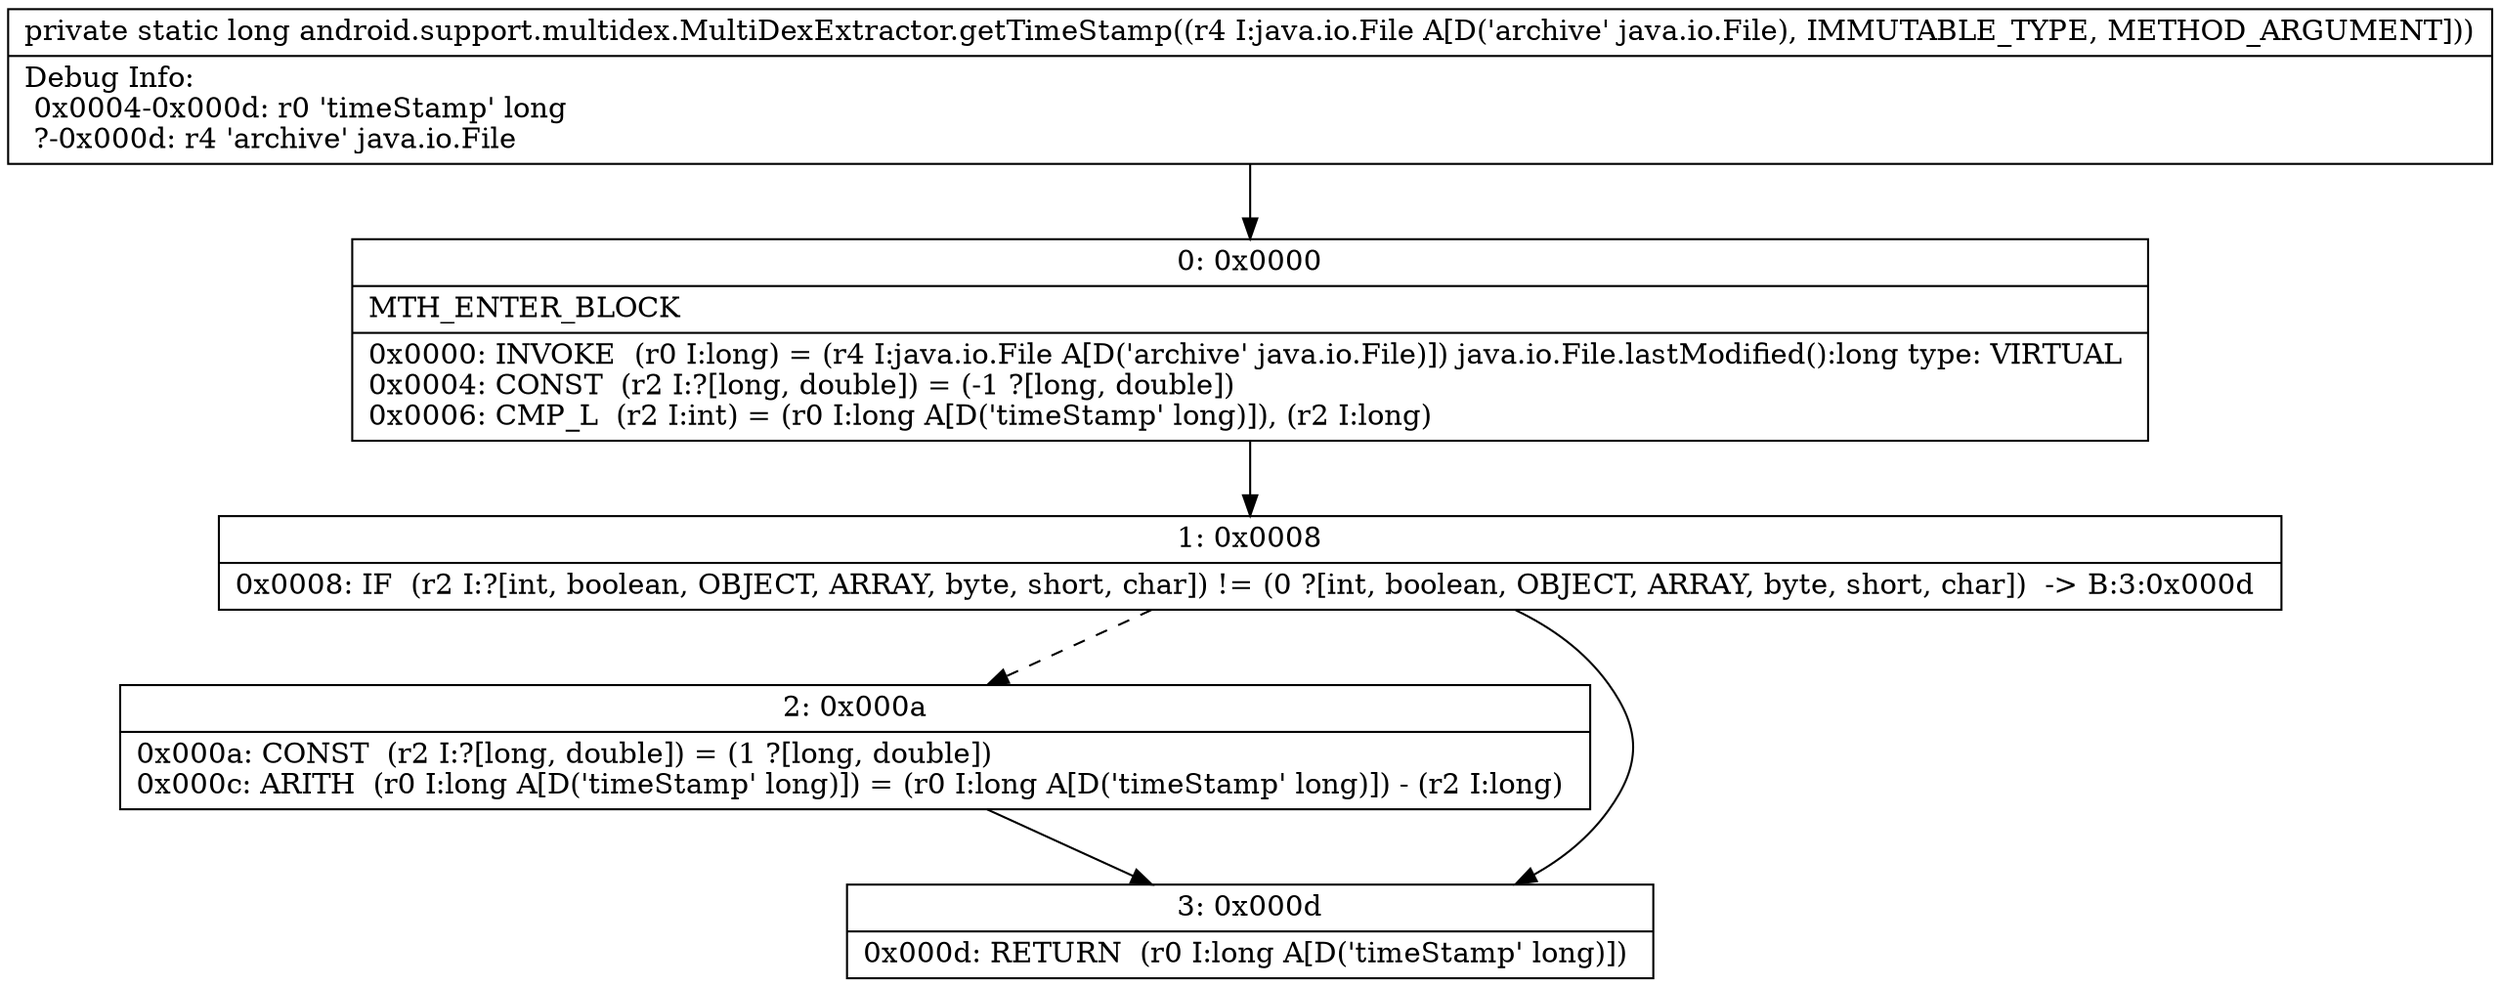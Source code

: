 digraph "CFG forandroid.support.multidex.MultiDexExtractor.getTimeStamp(Ljava\/io\/File;)J" {
Node_0 [shape=record,label="{0\:\ 0x0000|MTH_ENTER_BLOCK\l|0x0000: INVOKE  (r0 I:long) = (r4 I:java.io.File A[D('archive' java.io.File)]) java.io.File.lastModified():long type: VIRTUAL \l0x0004: CONST  (r2 I:?[long, double]) = (\-1 ?[long, double]) \l0x0006: CMP_L  (r2 I:int) = (r0 I:long A[D('timeStamp' long)]), (r2 I:long) \l}"];
Node_1 [shape=record,label="{1\:\ 0x0008|0x0008: IF  (r2 I:?[int, boolean, OBJECT, ARRAY, byte, short, char]) != (0 ?[int, boolean, OBJECT, ARRAY, byte, short, char])  \-\> B:3:0x000d \l}"];
Node_2 [shape=record,label="{2\:\ 0x000a|0x000a: CONST  (r2 I:?[long, double]) = (1 ?[long, double]) \l0x000c: ARITH  (r0 I:long A[D('timeStamp' long)]) = (r0 I:long A[D('timeStamp' long)]) \- (r2 I:long) \l}"];
Node_3 [shape=record,label="{3\:\ 0x000d|0x000d: RETURN  (r0 I:long A[D('timeStamp' long)]) \l}"];
MethodNode[shape=record,label="{private static long android.support.multidex.MultiDexExtractor.getTimeStamp((r4 I:java.io.File A[D('archive' java.io.File), IMMUTABLE_TYPE, METHOD_ARGUMENT]))  | Debug Info:\l  0x0004\-0x000d: r0 'timeStamp' long\l  ?\-0x000d: r4 'archive' java.io.File\l}"];
MethodNode -> Node_0;
Node_0 -> Node_1;
Node_1 -> Node_2[style=dashed];
Node_1 -> Node_3;
Node_2 -> Node_3;
}

